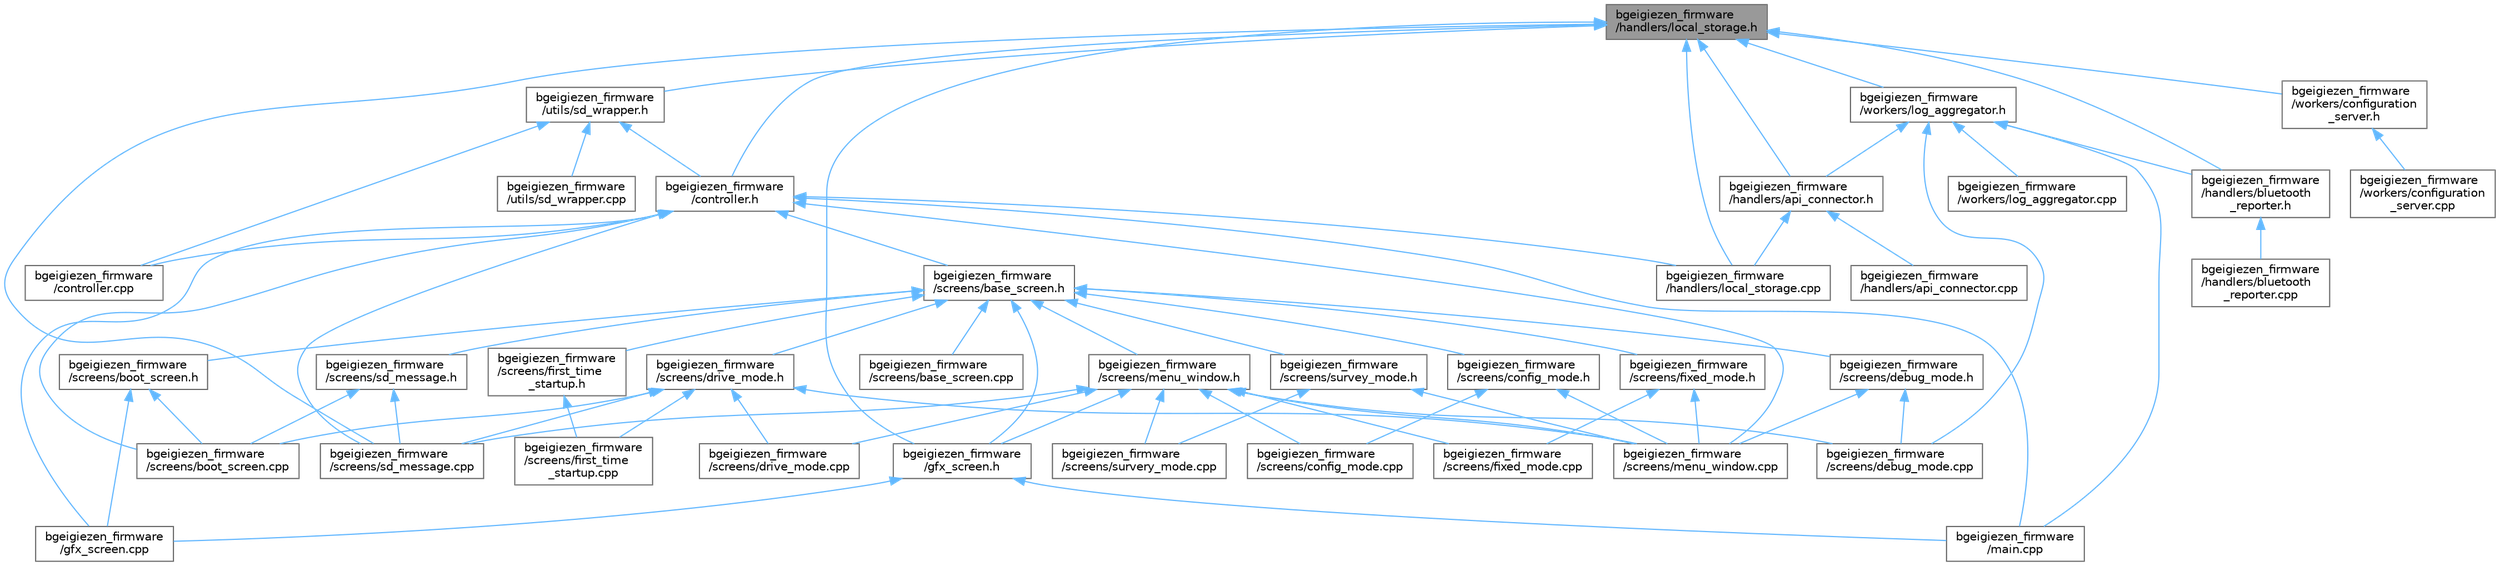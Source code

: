 digraph "bgeigiezen_firmware/handlers/local_storage.h"
{
 // LATEX_PDF_SIZE
  bgcolor="transparent";
  edge [fontname=Helvetica,fontsize=10,labelfontname=Helvetica,labelfontsize=10];
  node [fontname=Helvetica,fontsize=10,shape=box,height=0.2,width=0.4];
  Node1 [id="Node000001",label="bgeigiezen_firmware\l/handlers/local_storage.h",height=0.2,width=0.4,color="gray40", fillcolor="grey60", style="filled", fontcolor="black",tooltip=" "];
  Node1 -> Node2 [id="edge69_Node000001_Node000002",dir="back",color="steelblue1",style="solid",tooltip=" "];
  Node2 [id="Node000002",label="bgeigiezen_firmware\l/controller.h",height=0.2,width=0.4,color="grey40", fillcolor="white", style="filled",URL="$controller_8h.html",tooltip=" "];
  Node2 -> Node3 [id="edge70_Node000002_Node000003",dir="back",color="steelblue1",style="solid",tooltip=" "];
  Node3 [id="Node000003",label="bgeigiezen_firmware\l/controller.cpp",height=0.2,width=0.4,color="grey40", fillcolor="white", style="filled",URL="$controller_8cpp.html",tooltip=" "];
  Node2 -> Node4 [id="edge71_Node000002_Node000004",dir="back",color="steelblue1",style="solid",tooltip=" "];
  Node4 [id="Node000004",label="bgeigiezen_firmware\l/gfx_screen.cpp",height=0.2,width=0.4,color="grey40", fillcolor="white", style="filled",URL="$gfx__screen_8cpp.html",tooltip=" "];
  Node2 -> Node5 [id="edge72_Node000002_Node000005",dir="back",color="steelblue1",style="solid",tooltip=" "];
  Node5 [id="Node000005",label="bgeigiezen_firmware\l/handlers/local_storage.cpp",height=0.2,width=0.4,color="grey40", fillcolor="white", style="filled",URL="$local__storage_8cpp.html",tooltip=" "];
  Node2 -> Node6 [id="edge73_Node000002_Node000006",dir="back",color="steelblue1",style="solid",tooltip=" "];
  Node6 [id="Node000006",label="bgeigiezen_firmware\l/main.cpp",height=0.2,width=0.4,color="grey40", fillcolor="white", style="filled",URL="$main_8cpp.html",tooltip=" "];
  Node2 -> Node7 [id="edge74_Node000002_Node000007",dir="back",color="steelblue1",style="solid",tooltip=" "];
  Node7 [id="Node000007",label="bgeigiezen_firmware\l/screens/base_screen.h",height=0.2,width=0.4,color="grey40", fillcolor="white", style="filled",URL="$base__screen_8h.html",tooltip=" "];
  Node7 -> Node8 [id="edge75_Node000007_Node000008",dir="back",color="steelblue1",style="solid",tooltip=" "];
  Node8 [id="Node000008",label="bgeigiezen_firmware\l/gfx_screen.h",height=0.2,width=0.4,color="grey40", fillcolor="white", style="filled",URL="$gfx__screen_8h.html",tooltip=" "];
  Node8 -> Node4 [id="edge76_Node000008_Node000004",dir="back",color="steelblue1",style="solid",tooltip=" "];
  Node8 -> Node6 [id="edge77_Node000008_Node000006",dir="back",color="steelblue1",style="solid",tooltip=" "];
  Node7 -> Node9 [id="edge78_Node000007_Node000009",dir="back",color="steelblue1",style="solid",tooltip=" "];
  Node9 [id="Node000009",label="bgeigiezen_firmware\l/screens/base_screen.cpp",height=0.2,width=0.4,color="grey40", fillcolor="white", style="filled",URL="$base__screen_8cpp.html",tooltip=" "];
  Node7 -> Node10 [id="edge79_Node000007_Node000010",dir="back",color="steelblue1",style="solid",tooltip=" "];
  Node10 [id="Node000010",label="bgeigiezen_firmware\l/screens/boot_screen.h",height=0.2,width=0.4,color="grey40", fillcolor="white", style="filled",URL="$boot__screen_8h.html",tooltip=" "];
  Node10 -> Node4 [id="edge80_Node000010_Node000004",dir="back",color="steelblue1",style="solid",tooltip=" "];
  Node10 -> Node11 [id="edge81_Node000010_Node000011",dir="back",color="steelblue1",style="solid",tooltip=" "];
  Node11 [id="Node000011",label="bgeigiezen_firmware\l/screens/boot_screen.cpp",height=0.2,width=0.4,color="grey40", fillcolor="white", style="filled",URL="$boot__screen_8cpp.html",tooltip=" "];
  Node7 -> Node12 [id="edge82_Node000007_Node000012",dir="back",color="steelblue1",style="solid",tooltip=" "];
  Node12 [id="Node000012",label="bgeigiezen_firmware\l/screens/config_mode.h",height=0.2,width=0.4,color="grey40", fillcolor="white", style="filled",URL="$config__mode_8h.html",tooltip=" "];
  Node12 -> Node13 [id="edge83_Node000012_Node000013",dir="back",color="steelblue1",style="solid",tooltip=" "];
  Node13 [id="Node000013",label="bgeigiezen_firmware\l/screens/config_mode.cpp",height=0.2,width=0.4,color="grey40", fillcolor="white", style="filled",URL="$config__mode_8cpp.html",tooltip=" "];
  Node12 -> Node14 [id="edge84_Node000012_Node000014",dir="back",color="steelblue1",style="solid",tooltip=" "];
  Node14 [id="Node000014",label="bgeigiezen_firmware\l/screens/menu_window.cpp",height=0.2,width=0.4,color="grey40", fillcolor="white", style="filled",URL="$menu__window_8cpp.html",tooltip=" "];
  Node7 -> Node15 [id="edge85_Node000007_Node000015",dir="back",color="steelblue1",style="solid",tooltip=" "];
  Node15 [id="Node000015",label="bgeigiezen_firmware\l/screens/debug_mode.h",height=0.2,width=0.4,color="grey40", fillcolor="white", style="filled",URL="$debug__mode_8h.html",tooltip=" "];
  Node15 -> Node16 [id="edge86_Node000015_Node000016",dir="back",color="steelblue1",style="solid",tooltip=" "];
  Node16 [id="Node000016",label="bgeigiezen_firmware\l/screens/debug_mode.cpp",height=0.2,width=0.4,color="grey40", fillcolor="white", style="filled",URL="$debug__mode_8cpp.html",tooltip=" "];
  Node15 -> Node14 [id="edge87_Node000015_Node000014",dir="back",color="steelblue1",style="solid",tooltip=" "];
  Node7 -> Node17 [id="edge88_Node000007_Node000017",dir="back",color="steelblue1",style="solid",tooltip=" "];
  Node17 [id="Node000017",label="bgeigiezen_firmware\l/screens/drive_mode.h",height=0.2,width=0.4,color="grey40", fillcolor="white", style="filled",URL="$drive__mode_8h.html",tooltip=" "];
  Node17 -> Node11 [id="edge89_Node000017_Node000011",dir="back",color="steelblue1",style="solid",tooltip=" "];
  Node17 -> Node18 [id="edge90_Node000017_Node000018",dir="back",color="steelblue1",style="solid",tooltip=" "];
  Node18 [id="Node000018",label="bgeigiezen_firmware\l/screens/drive_mode.cpp",height=0.2,width=0.4,color="grey40", fillcolor="white", style="filled",URL="$drive__mode_8cpp.html",tooltip=" "];
  Node17 -> Node19 [id="edge91_Node000017_Node000019",dir="back",color="steelblue1",style="solid",tooltip=" "];
  Node19 [id="Node000019",label="bgeigiezen_firmware\l/screens/first_time\l_startup.cpp",height=0.2,width=0.4,color="grey40", fillcolor="white", style="filled",URL="$first__time__startup_8cpp.html",tooltip=" "];
  Node17 -> Node14 [id="edge92_Node000017_Node000014",dir="back",color="steelblue1",style="solid",tooltip=" "];
  Node17 -> Node20 [id="edge93_Node000017_Node000020",dir="back",color="steelblue1",style="solid",tooltip=" "];
  Node20 [id="Node000020",label="bgeigiezen_firmware\l/screens/sd_message.cpp",height=0.2,width=0.4,color="grey40", fillcolor="white", style="filled",URL="$sd__message_8cpp.html",tooltip=" "];
  Node7 -> Node21 [id="edge94_Node000007_Node000021",dir="back",color="steelblue1",style="solid",tooltip=" "];
  Node21 [id="Node000021",label="bgeigiezen_firmware\l/screens/first_time\l_startup.h",height=0.2,width=0.4,color="grey40", fillcolor="white", style="filled",URL="$first__time__startup_8h.html",tooltip=" "];
  Node21 -> Node19 [id="edge95_Node000021_Node000019",dir="back",color="steelblue1",style="solid",tooltip=" "];
  Node7 -> Node22 [id="edge96_Node000007_Node000022",dir="back",color="steelblue1",style="solid",tooltip=" "];
  Node22 [id="Node000022",label="bgeigiezen_firmware\l/screens/fixed_mode.h",height=0.2,width=0.4,color="grey40", fillcolor="white", style="filled",URL="$fixed__mode_8h.html",tooltip=" "];
  Node22 -> Node23 [id="edge97_Node000022_Node000023",dir="back",color="steelblue1",style="solid",tooltip=" "];
  Node23 [id="Node000023",label="bgeigiezen_firmware\l/screens/fixed_mode.cpp",height=0.2,width=0.4,color="grey40", fillcolor="white", style="filled",URL="$fixed__mode_8cpp.html",tooltip=" "];
  Node22 -> Node14 [id="edge98_Node000022_Node000014",dir="back",color="steelblue1",style="solid",tooltip=" "];
  Node7 -> Node24 [id="edge99_Node000007_Node000024",dir="back",color="steelblue1",style="solid",tooltip=" "];
  Node24 [id="Node000024",label="bgeigiezen_firmware\l/screens/menu_window.h",height=0.2,width=0.4,color="grey40", fillcolor="white", style="filled",URL="$menu__window_8h.html",tooltip=" "];
  Node24 -> Node8 [id="edge100_Node000024_Node000008",dir="back",color="steelblue1",style="solid",tooltip=" "];
  Node24 -> Node13 [id="edge101_Node000024_Node000013",dir="back",color="steelblue1",style="solid",tooltip=" "];
  Node24 -> Node16 [id="edge102_Node000024_Node000016",dir="back",color="steelblue1",style="solid",tooltip=" "];
  Node24 -> Node18 [id="edge103_Node000024_Node000018",dir="back",color="steelblue1",style="solid",tooltip=" "];
  Node24 -> Node23 [id="edge104_Node000024_Node000023",dir="back",color="steelblue1",style="solid",tooltip=" "];
  Node24 -> Node14 [id="edge105_Node000024_Node000014",dir="back",color="steelblue1",style="solid",tooltip=" "];
  Node24 -> Node20 [id="edge106_Node000024_Node000020",dir="back",color="steelblue1",style="solid",tooltip=" "];
  Node24 -> Node25 [id="edge107_Node000024_Node000025",dir="back",color="steelblue1",style="solid",tooltip=" "];
  Node25 [id="Node000025",label="bgeigiezen_firmware\l/screens/survery_mode.cpp",height=0.2,width=0.4,color="grey40", fillcolor="white", style="filled",URL="$survery__mode_8cpp.html",tooltip=" "];
  Node7 -> Node26 [id="edge108_Node000007_Node000026",dir="back",color="steelblue1",style="solid",tooltip=" "];
  Node26 [id="Node000026",label="bgeigiezen_firmware\l/screens/sd_message.h",height=0.2,width=0.4,color="grey40", fillcolor="white", style="filled",URL="$sd__message_8h.html",tooltip=" "];
  Node26 -> Node11 [id="edge109_Node000026_Node000011",dir="back",color="steelblue1",style="solid",tooltip=" "];
  Node26 -> Node20 [id="edge110_Node000026_Node000020",dir="back",color="steelblue1",style="solid",tooltip=" "];
  Node7 -> Node27 [id="edge111_Node000007_Node000027",dir="back",color="steelblue1",style="solid",tooltip=" "];
  Node27 [id="Node000027",label="bgeigiezen_firmware\l/screens/survey_mode.h",height=0.2,width=0.4,color="grey40", fillcolor="white", style="filled",URL="$survey__mode_8h.html",tooltip=" "];
  Node27 -> Node14 [id="edge112_Node000027_Node000014",dir="back",color="steelblue1",style="solid",tooltip=" "];
  Node27 -> Node25 [id="edge113_Node000027_Node000025",dir="back",color="steelblue1",style="solid",tooltip=" "];
  Node2 -> Node11 [id="edge114_Node000002_Node000011",dir="back",color="steelblue1",style="solid",tooltip=" "];
  Node2 -> Node14 [id="edge115_Node000002_Node000014",dir="back",color="steelblue1",style="solid",tooltip=" "];
  Node2 -> Node20 [id="edge116_Node000002_Node000020",dir="back",color="steelblue1",style="solid",tooltip=" "];
  Node1 -> Node8 [id="edge117_Node000001_Node000008",dir="back",color="steelblue1",style="solid",tooltip=" "];
  Node1 -> Node28 [id="edge118_Node000001_Node000028",dir="back",color="steelblue1",style="solid",tooltip=" "];
  Node28 [id="Node000028",label="bgeigiezen_firmware\l/handlers/api_connector.h",height=0.2,width=0.4,color="grey40", fillcolor="white", style="filled",URL="$api__connector_8h.html",tooltip=" "];
  Node28 -> Node29 [id="edge119_Node000028_Node000029",dir="back",color="steelblue1",style="solid",tooltip=" "];
  Node29 [id="Node000029",label="bgeigiezen_firmware\l/handlers/api_connector.cpp",height=0.2,width=0.4,color="grey40", fillcolor="white", style="filled",URL="$api__connector_8cpp.html",tooltip=" "];
  Node28 -> Node5 [id="edge120_Node000028_Node000005",dir="back",color="steelblue1",style="solid",tooltip=" "];
  Node1 -> Node30 [id="edge121_Node000001_Node000030",dir="back",color="steelblue1",style="solid",tooltip=" "];
  Node30 [id="Node000030",label="bgeigiezen_firmware\l/handlers/bluetooth\l_reporter.h",height=0.2,width=0.4,color="grey40", fillcolor="white", style="filled",URL="$bluetooth__reporter_8h.html",tooltip=" "];
  Node30 -> Node31 [id="edge122_Node000030_Node000031",dir="back",color="steelblue1",style="solid",tooltip=" "];
  Node31 [id="Node000031",label="bgeigiezen_firmware\l/handlers/bluetooth\l_reporter.cpp",height=0.2,width=0.4,color="grey40", fillcolor="white", style="filled",URL="$bluetooth__reporter_8cpp.html",tooltip=" "];
  Node1 -> Node5 [id="edge123_Node000001_Node000005",dir="back",color="steelblue1",style="solid",tooltip=" "];
  Node1 -> Node20 [id="edge124_Node000001_Node000020",dir="back",color="steelblue1",style="solid",tooltip=" "];
  Node1 -> Node32 [id="edge125_Node000001_Node000032",dir="back",color="steelblue1",style="solid",tooltip=" "];
  Node32 [id="Node000032",label="bgeigiezen_firmware\l/utils/sd_wrapper.h",height=0.2,width=0.4,color="grey40", fillcolor="white", style="filled",URL="$sd__wrapper_8h.html",tooltip=" "];
  Node32 -> Node3 [id="edge126_Node000032_Node000003",dir="back",color="steelblue1",style="solid",tooltip=" "];
  Node32 -> Node2 [id="edge127_Node000032_Node000002",dir="back",color="steelblue1",style="solid",tooltip=" "];
  Node32 -> Node33 [id="edge128_Node000032_Node000033",dir="back",color="steelblue1",style="solid",tooltip=" "];
  Node33 [id="Node000033",label="bgeigiezen_firmware\l/utils/sd_wrapper.cpp",height=0.2,width=0.4,color="grey40", fillcolor="white", style="filled",URL="$sd__wrapper_8cpp.html",tooltip=" "];
  Node1 -> Node34 [id="edge129_Node000001_Node000034",dir="back",color="steelblue1",style="solid",tooltip=" "];
  Node34 [id="Node000034",label="bgeigiezen_firmware\l/workers/configuration\l_server.h",height=0.2,width=0.4,color="grey40", fillcolor="white", style="filled",URL="$configuration__server_8h.html",tooltip=" "];
  Node34 -> Node35 [id="edge130_Node000034_Node000035",dir="back",color="steelblue1",style="solid",tooltip=" "];
  Node35 [id="Node000035",label="bgeigiezen_firmware\l/workers/configuration\l_server.cpp",height=0.2,width=0.4,color="grey40", fillcolor="white", style="filled",URL="$configuration__server_8cpp.html",tooltip=" "];
  Node1 -> Node36 [id="edge131_Node000001_Node000036",dir="back",color="steelblue1",style="solid",tooltip=" "];
  Node36 [id="Node000036",label="bgeigiezen_firmware\l/workers/log_aggregator.h",height=0.2,width=0.4,color="grey40", fillcolor="white", style="filled",URL="$log__aggregator_8h.html",tooltip=" "];
  Node36 -> Node28 [id="edge132_Node000036_Node000028",dir="back",color="steelblue1",style="solid",tooltip=" "];
  Node36 -> Node30 [id="edge133_Node000036_Node000030",dir="back",color="steelblue1",style="solid",tooltip=" "];
  Node36 -> Node6 [id="edge134_Node000036_Node000006",dir="back",color="steelblue1",style="solid",tooltip=" "];
  Node36 -> Node16 [id="edge135_Node000036_Node000016",dir="back",color="steelblue1",style="solid",tooltip=" "];
  Node36 -> Node37 [id="edge136_Node000036_Node000037",dir="back",color="steelblue1",style="solid",tooltip=" "];
  Node37 [id="Node000037",label="bgeigiezen_firmware\l/workers/log_aggregator.cpp",height=0.2,width=0.4,color="grey40", fillcolor="white", style="filled",URL="$log__aggregator_8cpp.html",tooltip=" "];
}
